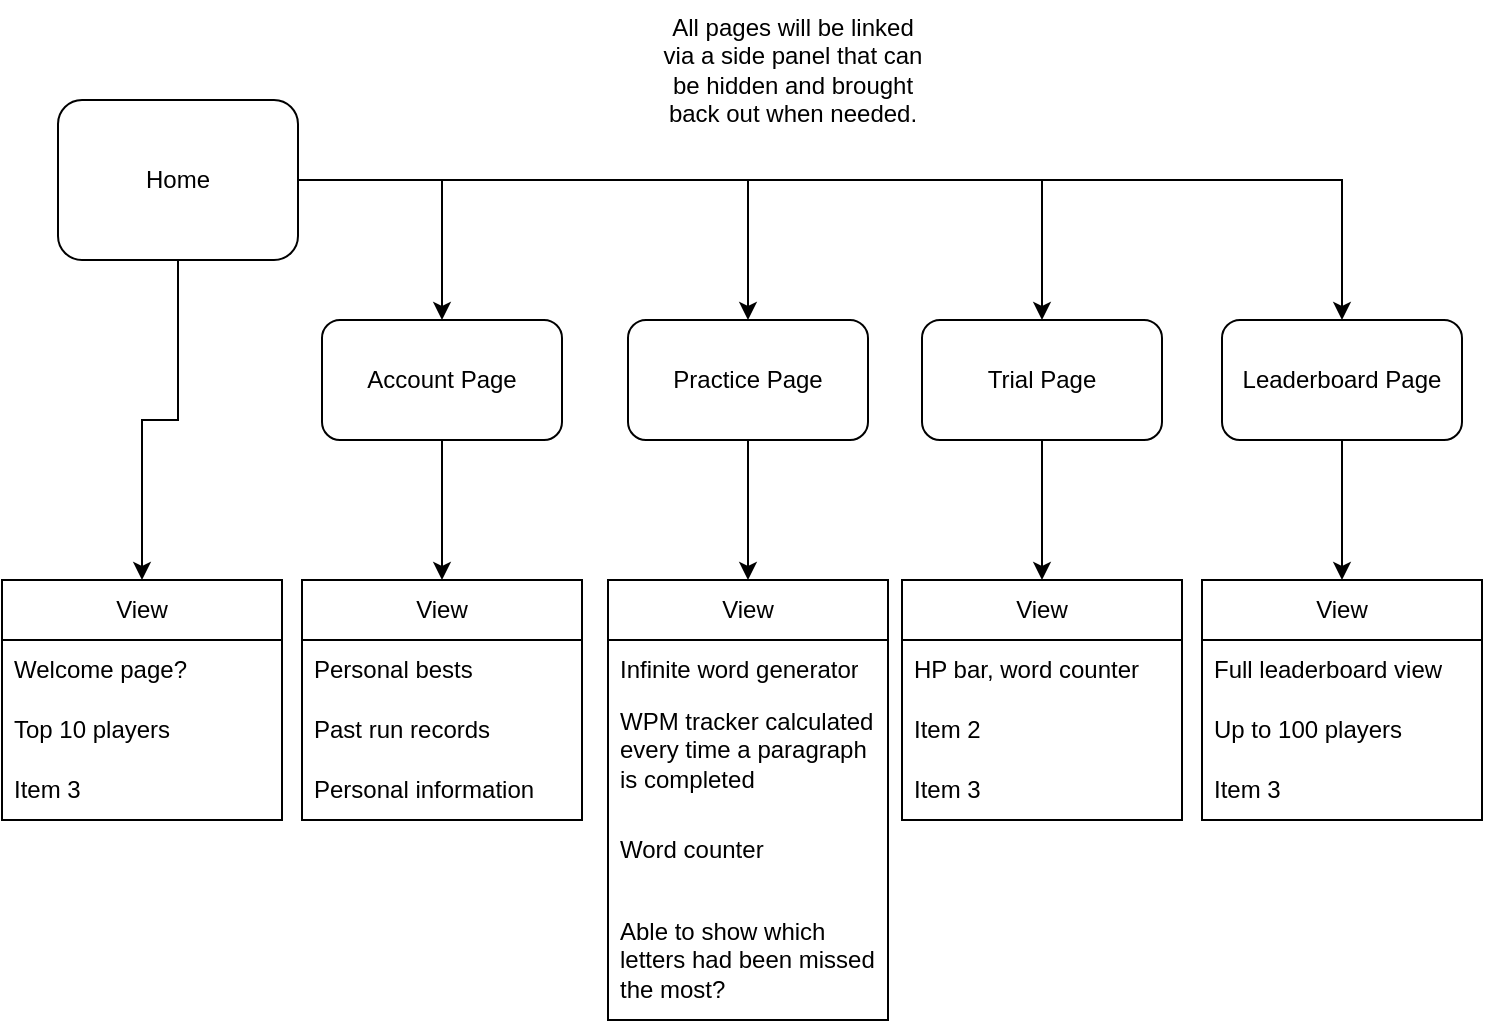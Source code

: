 <mxfile version="23.1.0" type="device">
  <diagram name="Page-1" id="efa7a0a1-bf9b-a30e-e6df-94a7791c09e9">
    <mxGraphModel dx="1050" dy="522" grid="1" gridSize="10" guides="1" tooltips="1" connect="1" arrows="1" fold="1" page="1" pageScale="1" pageWidth="826" pageHeight="1169" background="none" math="0" shadow="0">
      <root>
        <mxCell id="0" />
        <mxCell id="1" parent="0" />
        <mxCell id="DyDNxNTSyAQstBs_xP2o-118" style="edgeStyle=orthogonalEdgeStyle;rounded=0;orthogonalLoop=1;jettySize=auto;html=1;entryX=0.5;entryY=0;entryDx=0;entryDy=0;" parent="1" source="DyDNxNTSyAQstBs_xP2o-114" target="DyDNxNTSyAQstBs_xP2o-119" edge="1">
          <mxGeometry relative="1" as="geometry">
            <mxPoint x="258" y="310" as="targetPoint" />
          </mxGeometry>
        </mxCell>
        <mxCell id="DyDNxNTSyAQstBs_xP2o-120" style="edgeStyle=orthogonalEdgeStyle;rounded=0;orthogonalLoop=1;jettySize=auto;html=1;entryX=0.5;entryY=0;entryDx=0;entryDy=0;" parent="1" source="DyDNxNTSyAQstBs_xP2o-114" target="DyDNxNTSyAQstBs_xP2o-121" edge="1">
          <mxGeometry relative="1" as="geometry">
            <mxPoint x="408" y="310" as="targetPoint" />
          </mxGeometry>
        </mxCell>
        <mxCell id="DyDNxNTSyAQstBs_xP2o-122" style="edgeStyle=orthogonalEdgeStyle;rounded=0;orthogonalLoop=1;jettySize=auto;html=1;entryX=0.5;entryY=0;entryDx=0;entryDy=0;" parent="1" source="DyDNxNTSyAQstBs_xP2o-114" target="DyDNxNTSyAQstBs_xP2o-123" edge="1">
          <mxGeometry relative="1" as="geometry">
            <mxPoint x="528" y="310" as="targetPoint" />
          </mxGeometry>
        </mxCell>
        <mxCell id="DyDNxNTSyAQstBs_xP2o-124" style="edgeStyle=orthogonalEdgeStyle;rounded=0;orthogonalLoop=1;jettySize=auto;html=1;entryX=0.5;entryY=0;entryDx=0;entryDy=0;" parent="1" source="DyDNxNTSyAQstBs_xP2o-114" target="DyDNxNTSyAQstBs_xP2o-125" edge="1">
          <mxGeometry relative="1" as="geometry">
            <mxPoint x="688" y="310" as="targetPoint" />
          </mxGeometry>
        </mxCell>
        <mxCell id="DyDNxNTSyAQstBs_xP2o-159" style="edgeStyle=orthogonalEdgeStyle;rounded=0;orthogonalLoop=1;jettySize=auto;html=1;entryX=0.5;entryY=0;entryDx=0;entryDy=0;" parent="1" source="DyDNxNTSyAQstBs_xP2o-114" target="DyDNxNTSyAQstBs_xP2o-160" edge="1">
          <mxGeometry relative="1" as="geometry">
            <mxPoint x="128" y="440" as="targetPoint" />
          </mxGeometry>
        </mxCell>
        <mxCell id="DyDNxNTSyAQstBs_xP2o-114" value="Home" style="rounded=1;whiteSpace=wrap;html=1;" parent="1" vertex="1">
          <mxGeometry x="68" y="200" width="120" height="80" as="geometry" />
        </mxCell>
        <mxCell id="DyDNxNTSyAQstBs_xP2o-127" style="edgeStyle=orthogonalEdgeStyle;rounded=0;orthogonalLoop=1;jettySize=auto;html=1;entryX=0.5;entryY=0;entryDx=0;entryDy=0;" parent="1" source="DyDNxNTSyAQstBs_xP2o-119" target="DyDNxNTSyAQstBs_xP2o-136" edge="1">
          <mxGeometry relative="1" as="geometry">
            <mxPoint x="260" y="440" as="targetPoint" />
          </mxGeometry>
        </mxCell>
        <mxCell id="DyDNxNTSyAQstBs_xP2o-119" value="Account Page" style="rounded=1;whiteSpace=wrap;html=1;" parent="1" vertex="1">
          <mxGeometry x="200" y="310" width="120" height="60" as="geometry" />
        </mxCell>
        <mxCell id="DyDNxNTSyAQstBs_xP2o-128" style="edgeStyle=orthogonalEdgeStyle;rounded=0;orthogonalLoop=1;jettySize=auto;html=1;entryX=0.5;entryY=0;entryDx=0;entryDy=0;" parent="1" source="DyDNxNTSyAQstBs_xP2o-121" target="DyDNxNTSyAQstBs_xP2o-140" edge="1">
          <mxGeometry relative="1" as="geometry">
            <mxPoint x="413" y="440" as="targetPoint" />
          </mxGeometry>
        </mxCell>
        <mxCell id="DyDNxNTSyAQstBs_xP2o-121" value="Practice Page" style="rounded=1;whiteSpace=wrap;html=1;" parent="1" vertex="1">
          <mxGeometry x="353" y="310" width="120" height="60" as="geometry" />
        </mxCell>
        <mxCell id="DyDNxNTSyAQstBs_xP2o-129" style="edgeStyle=orthogonalEdgeStyle;rounded=0;orthogonalLoop=1;jettySize=auto;html=1;exitX=0.5;exitY=1;exitDx=0;exitDy=0;entryX=0.5;entryY=0;entryDx=0;entryDy=0;" parent="1" source="DyDNxNTSyAQstBs_xP2o-123" target="DyDNxNTSyAQstBs_xP2o-144" edge="1">
          <mxGeometry relative="1" as="geometry">
            <mxPoint x="560" y="440" as="targetPoint" />
          </mxGeometry>
        </mxCell>
        <mxCell id="DyDNxNTSyAQstBs_xP2o-123" value="Trial Page" style="rounded=1;whiteSpace=wrap;html=1;" parent="1" vertex="1">
          <mxGeometry x="500" y="310" width="120" height="60" as="geometry" />
        </mxCell>
        <mxCell id="DyDNxNTSyAQstBs_xP2o-130" style="edgeStyle=orthogonalEdgeStyle;rounded=0;orthogonalLoop=1;jettySize=auto;html=1;entryX=0.5;entryY=0;entryDx=0;entryDy=0;" parent="1" source="DyDNxNTSyAQstBs_xP2o-125" target="DyDNxNTSyAQstBs_xP2o-148" edge="1">
          <mxGeometry relative="1" as="geometry">
            <mxPoint x="710" y="440" as="targetPoint" />
          </mxGeometry>
        </mxCell>
        <mxCell id="DyDNxNTSyAQstBs_xP2o-125" value="Leaderboard Page" style="rounded=1;whiteSpace=wrap;html=1;" parent="1" vertex="1">
          <mxGeometry x="650" y="310" width="120" height="60" as="geometry" />
        </mxCell>
        <mxCell id="DyDNxNTSyAQstBs_xP2o-131" value="All pages will be linked&lt;br&gt;via a side panel that can&lt;br&gt;be hidden and brought&lt;br&gt;back out when needed." style="text;html=1;align=center;verticalAlign=middle;resizable=0;points=[];autosize=1;strokeColor=none;fillColor=none;" parent="1" vertex="1">
          <mxGeometry x="360" y="150" width="150" height="70" as="geometry" />
        </mxCell>
        <mxCell id="DyDNxNTSyAQstBs_xP2o-136" value="View" style="swimlane;fontStyle=0;childLayout=stackLayout;horizontal=1;startSize=30;horizontalStack=0;resizeParent=1;resizeParentMax=0;resizeLast=0;collapsible=1;marginBottom=0;whiteSpace=wrap;html=1;" parent="1" vertex="1">
          <mxGeometry x="190" y="440" width="140" height="120" as="geometry" />
        </mxCell>
        <mxCell id="DyDNxNTSyAQstBs_xP2o-137" value="Personal bests" style="text;strokeColor=none;fillColor=none;align=left;verticalAlign=middle;spacingLeft=4;spacingRight=4;overflow=hidden;points=[[0,0.5],[1,0.5]];portConstraint=eastwest;rotatable=0;whiteSpace=wrap;html=1;" parent="DyDNxNTSyAQstBs_xP2o-136" vertex="1">
          <mxGeometry y="30" width="140" height="30" as="geometry" />
        </mxCell>
        <mxCell id="DyDNxNTSyAQstBs_xP2o-138" value="Past run records" style="text;strokeColor=none;fillColor=none;align=left;verticalAlign=middle;spacingLeft=4;spacingRight=4;overflow=hidden;points=[[0,0.5],[1,0.5]];portConstraint=eastwest;rotatable=0;whiteSpace=wrap;html=1;" parent="DyDNxNTSyAQstBs_xP2o-136" vertex="1">
          <mxGeometry y="60" width="140" height="30" as="geometry" />
        </mxCell>
        <mxCell id="DyDNxNTSyAQstBs_xP2o-139" value="Personal information" style="text;strokeColor=none;fillColor=none;align=left;verticalAlign=middle;spacingLeft=4;spacingRight=4;overflow=hidden;points=[[0,0.5],[1,0.5]];portConstraint=eastwest;rotatable=0;whiteSpace=wrap;html=1;" parent="DyDNxNTSyAQstBs_xP2o-136" vertex="1">
          <mxGeometry y="90" width="140" height="30" as="geometry" />
        </mxCell>
        <mxCell id="DyDNxNTSyAQstBs_xP2o-140" value="View" style="swimlane;fontStyle=0;childLayout=stackLayout;horizontal=1;startSize=30;horizontalStack=0;resizeParent=1;resizeParentMax=0;resizeLast=0;collapsible=1;marginBottom=0;whiteSpace=wrap;html=1;" parent="1" vertex="1">
          <mxGeometry x="343" y="440" width="140" height="220" as="geometry">
            <mxRectangle x="343" y="440" width="70" height="30" as="alternateBounds" />
          </mxGeometry>
        </mxCell>
        <mxCell id="DyDNxNTSyAQstBs_xP2o-141" value="Infinite word generator" style="text;strokeColor=none;fillColor=none;align=left;verticalAlign=middle;spacingLeft=4;spacingRight=4;overflow=hidden;points=[[0,0.5],[1,0.5]];portConstraint=eastwest;rotatable=0;whiteSpace=wrap;html=1;" parent="DyDNxNTSyAQstBs_xP2o-140" vertex="1">
          <mxGeometry y="30" width="140" height="30" as="geometry" />
        </mxCell>
        <mxCell id="DyDNxNTSyAQstBs_xP2o-142" value="WPM tracker calculated every time a paragraph is completed" style="text;strokeColor=none;fillColor=none;align=left;verticalAlign=middle;spacingLeft=4;spacingRight=4;overflow=hidden;points=[[0,0.5],[1,0.5]];portConstraint=eastwest;rotatable=0;whiteSpace=wrap;html=1;" parent="DyDNxNTSyAQstBs_xP2o-140" vertex="1">
          <mxGeometry y="60" width="140" height="50" as="geometry" />
        </mxCell>
        <mxCell id="DyDNxNTSyAQstBs_xP2o-158" value="Word counter" style="text;strokeColor=none;fillColor=none;align=left;verticalAlign=middle;spacingLeft=4;spacingRight=4;overflow=hidden;points=[[0,0.5],[1,0.5]];portConstraint=eastwest;rotatable=0;whiteSpace=wrap;html=1;" parent="DyDNxNTSyAQstBs_xP2o-140" vertex="1">
          <mxGeometry y="110" width="140" height="50" as="geometry" />
        </mxCell>
        <mxCell id="DyDNxNTSyAQstBs_xP2o-143" value="Able to show which letters had been missed the most?" style="text;strokeColor=none;fillColor=none;align=left;verticalAlign=middle;spacingLeft=4;spacingRight=4;overflow=hidden;points=[[0,0.5],[1,0.5]];portConstraint=eastwest;rotatable=0;whiteSpace=wrap;html=1;" parent="DyDNxNTSyAQstBs_xP2o-140" vertex="1">
          <mxGeometry y="160" width="140" height="60" as="geometry" />
        </mxCell>
        <mxCell id="DyDNxNTSyAQstBs_xP2o-144" value="View" style="swimlane;fontStyle=0;childLayout=stackLayout;horizontal=1;startSize=30;horizontalStack=0;resizeParent=1;resizeParentMax=0;resizeLast=0;collapsible=1;marginBottom=0;whiteSpace=wrap;html=1;" parent="1" vertex="1">
          <mxGeometry x="490" y="440" width="140" height="120" as="geometry" />
        </mxCell>
        <mxCell id="DyDNxNTSyAQstBs_xP2o-145" value="HP bar, word counter" style="text;strokeColor=none;fillColor=none;align=left;verticalAlign=middle;spacingLeft=4;spacingRight=4;overflow=hidden;points=[[0,0.5],[1,0.5]];portConstraint=eastwest;rotatable=0;whiteSpace=wrap;html=1;" parent="DyDNxNTSyAQstBs_xP2o-144" vertex="1">
          <mxGeometry y="30" width="140" height="30" as="geometry" />
        </mxCell>
        <mxCell id="DyDNxNTSyAQstBs_xP2o-146" value="Item 2" style="text;strokeColor=none;fillColor=none;align=left;verticalAlign=middle;spacingLeft=4;spacingRight=4;overflow=hidden;points=[[0,0.5],[1,0.5]];portConstraint=eastwest;rotatable=0;whiteSpace=wrap;html=1;" parent="DyDNxNTSyAQstBs_xP2o-144" vertex="1">
          <mxGeometry y="60" width="140" height="30" as="geometry" />
        </mxCell>
        <mxCell id="DyDNxNTSyAQstBs_xP2o-147" value="Item 3" style="text;strokeColor=none;fillColor=none;align=left;verticalAlign=middle;spacingLeft=4;spacingRight=4;overflow=hidden;points=[[0,0.5],[1,0.5]];portConstraint=eastwest;rotatable=0;whiteSpace=wrap;html=1;" parent="DyDNxNTSyAQstBs_xP2o-144" vertex="1">
          <mxGeometry y="90" width="140" height="30" as="geometry" />
        </mxCell>
        <mxCell id="DyDNxNTSyAQstBs_xP2o-148" value="View" style="swimlane;fontStyle=0;childLayout=stackLayout;horizontal=1;startSize=30;horizontalStack=0;resizeParent=1;resizeParentMax=0;resizeLast=0;collapsible=1;marginBottom=0;whiteSpace=wrap;html=1;" parent="1" vertex="1">
          <mxGeometry x="640" y="440" width="140" height="120" as="geometry" />
        </mxCell>
        <mxCell id="DyDNxNTSyAQstBs_xP2o-149" value="Full leaderboard view" style="text;strokeColor=none;fillColor=none;align=left;verticalAlign=middle;spacingLeft=4;spacingRight=4;overflow=hidden;points=[[0,0.5],[1,0.5]];portConstraint=eastwest;rotatable=0;whiteSpace=wrap;html=1;" parent="DyDNxNTSyAQstBs_xP2o-148" vertex="1">
          <mxGeometry y="30" width="140" height="30" as="geometry" />
        </mxCell>
        <mxCell id="DyDNxNTSyAQstBs_xP2o-150" value="Up to 100 players" style="text;strokeColor=none;fillColor=none;align=left;verticalAlign=middle;spacingLeft=4;spacingRight=4;overflow=hidden;points=[[0,0.5],[1,0.5]];portConstraint=eastwest;rotatable=0;whiteSpace=wrap;html=1;" parent="DyDNxNTSyAQstBs_xP2o-148" vertex="1">
          <mxGeometry y="60" width="140" height="30" as="geometry" />
        </mxCell>
        <mxCell id="DyDNxNTSyAQstBs_xP2o-151" value="Item 3" style="text;strokeColor=none;fillColor=none;align=left;verticalAlign=middle;spacingLeft=4;spacingRight=4;overflow=hidden;points=[[0,0.5],[1,0.5]];portConstraint=eastwest;rotatable=0;whiteSpace=wrap;html=1;" parent="DyDNxNTSyAQstBs_xP2o-148" vertex="1">
          <mxGeometry y="90" width="140" height="30" as="geometry" />
        </mxCell>
        <mxCell id="DyDNxNTSyAQstBs_xP2o-160" value="View" style="swimlane;fontStyle=0;childLayout=stackLayout;horizontal=1;startSize=30;horizontalStack=0;resizeParent=1;resizeParentMax=0;resizeLast=0;collapsible=1;marginBottom=0;whiteSpace=wrap;html=1;" parent="1" vertex="1">
          <mxGeometry x="40" y="440" width="140" height="120" as="geometry" />
        </mxCell>
        <mxCell id="DyDNxNTSyAQstBs_xP2o-161" value="Welcome page?" style="text;strokeColor=none;fillColor=none;align=left;verticalAlign=middle;spacingLeft=4;spacingRight=4;overflow=hidden;points=[[0,0.5],[1,0.5]];portConstraint=eastwest;rotatable=0;whiteSpace=wrap;html=1;" parent="DyDNxNTSyAQstBs_xP2o-160" vertex="1">
          <mxGeometry y="30" width="140" height="30" as="geometry" />
        </mxCell>
        <mxCell id="DyDNxNTSyAQstBs_xP2o-162" value="Top 10 players" style="text;strokeColor=none;fillColor=none;align=left;verticalAlign=middle;spacingLeft=4;spacingRight=4;overflow=hidden;points=[[0,0.5],[1,0.5]];portConstraint=eastwest;rotatable=0;whiteSpace=wrap;html=1;" parent="DyDNxNTSyAQstBs_xP2o-160" vertex="1">
          <mxGeometry y="60" width="140" height="30" as="geometry" />
        </mxCell>
        <mxCell id="DyDNxNTSyAQstBs_xP2o-163" value="Item 3" style="text;strokeColor=none;fillColor=none;align=left;verticalAlign=middle;spacingLeft=4;spacingRight=4;overflow=hidden;points=[[0,0.5],[1,0.5]];portConstraint=eastwest;rotatable=0;whiteSpace=wrap;html=1;" parent="DyDNxNTSyAQstBs_xP2o-160" vertex="1">
          <mxGeometry y="90" width="140" height="30" as="geometry" />
        </mxCell>
      </root>
    </mxGraphModel>
  </diagram>
</mxfile>

